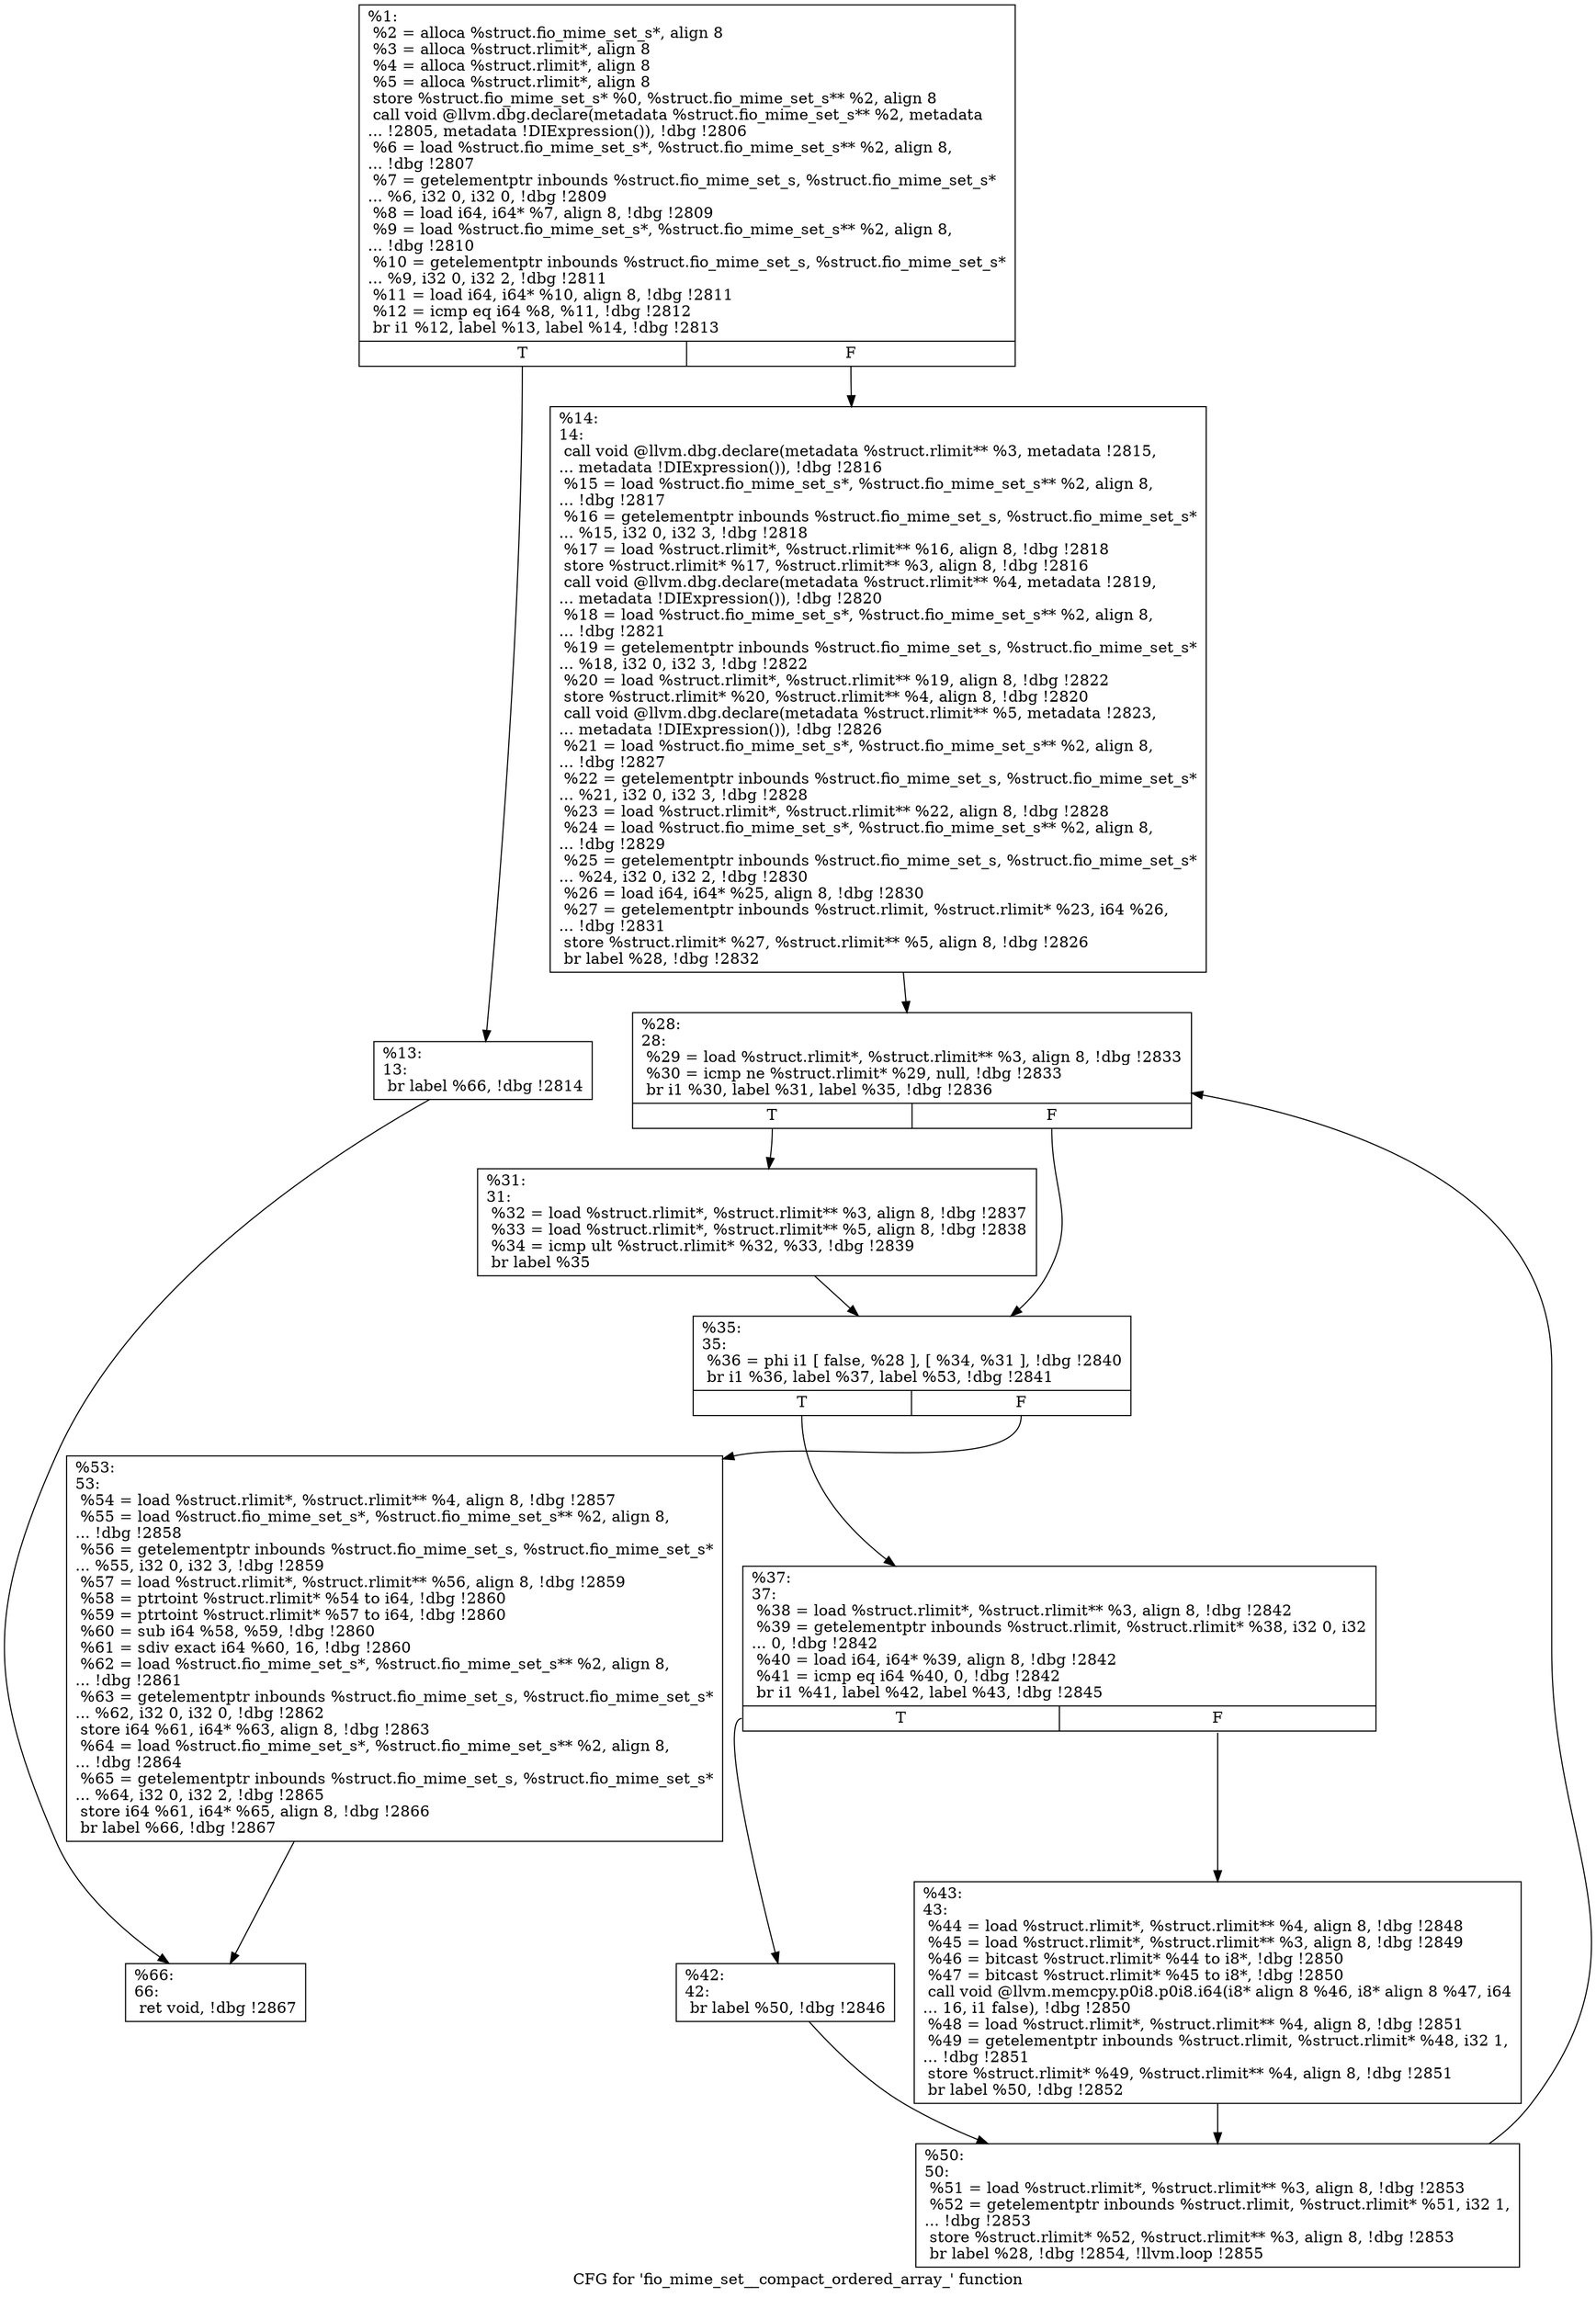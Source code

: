 digraph "CFG for 'fio_mime_set__compact_ordered_array_' function" {
	label="CFG for 'fio_mime_set__compact_ordered_array_' function";

	Node0x5568522f7050 [shape=record,label="{%1:\l  %2 = alloca %struct.fio_mime_set_s*, align 8\l  %3 = alloca %struct.rlimit*, align 8\l  %4 = alloca %struct.rlimit*, align 8\l  %5 = alloca %struct.rlimit*, align 8\l  store %struct.fio_mime_set_s* %0, %struct.fio_mime_set_s** %2, align 8\l  call void @llvm.dbg.declare(metadata %struct.fio_mime_set_s** %2, metadata\l... !2805, metadata !DIExpression()), !dbg !2806\l  %6 = load %struct.fio_mime_set_s*, %struct.fio_mime_set_s** %2, align 8,\l... !dbg !2807\l  %7 = getelementptr inbounds %struct.fio_mime_set_s, %struct.fio_mime_set_s*\l... %6, i32 0, i32 0, !dbg !2809\l  %8 = load i64, i64* %7, align 8, !dbg !2809\l  %9 = load %struct.fio_mime_set_s*, %struct.fio_mime_set_s** %2, align 8,\l... !dbg !2810\l  %10 = getelementptr inbounds %struct.fio_mime_set_s, %struct.fio_mime_set_s*\l... %9, i32 0, i32 2, !dbg !2811\l  %11 = load i64, i64* %10, align 8, !dbg !2811\l  %12 = icmp eq i64 %8, %11, !dbg !2812\l  br i1 %12, label %13, label %14, !dbg !2813\l|{<s0>T|<s1>F}}"];
	Node0x5568522f7050:s0 -> Node0x5568522f81a0;
	Node0x5568522f7050:s1 -> Node0x5568522f81f0;
	Node0x5568522f81a0 [shape=record,label="{%13:\l13:                                               \l  br label %66, !dbg !2814\l}"];
	Node0x5568522f81a0 -> Node0x5568522f84c0;
	Node0x5568522f81f0 [shape=record,label="{%14:\l14:                                               \l  call void @llvm.dbg.declare(metadata %struct.rlimit** %3, metadata !2815,\l... metadata !DIExpression()), !dbg !2816\l  %15 = load %struct.fio_mime_set_s*, %struct.fio_mime_set_s** %2, align 8,\l... !dbg !2817\l  %16 = getelementptr inbounds %struct.fio_mime_set_s, %struct.fio_mime_set_s*\l... %15, i32 0, i32 3, !dbg !2818\l  %17 = load %struct.rlimit*, %struct.rlimit** %16, align 8, !dbg !2818\l  store %struct.rlimit* %17, %struct.rlimit** %3, align 8, !dbg !2816\l  call void @llvm.dbg.declare(metadata %struct.rlimit** %4, metadata !2819,\l... metadata !DIExpression()), !dbg !2820\l  %18 = load %struct.fio_mime_set_s*, %struct.fio_mime_set_s** %2, align 8,\l... !dbg !2821\l  %19 = getelementptr inbounds %struct.fio_mime_set_s, %struct.fio_mime_set_s*\l... %18, i32 0, i32 3, !dbg !2822\l  %20 = load %struct.rlimit*, %struct.rlimit** %19, align 8, !dbg !2822\l  store %struct.rlimit* %20, %struct.rlimit** %4, align 8, !dbg !2820\l  call void @llvm.dbg.declare(metadata %struct.rlimit** %5, metadata !2823,\l... metadata !DIExpression()), !dbg !2826\l  %21 = load %struct.fio_mime_set_s*, %struct.fio_mime_set_s** %2, align 8,\l... !dbg !2827\l  %22 = getelementptr inbounds %struct.fio_mime_set_s, %struct.fio_mime_set_s*\l... %21, i32 0, i32 3, !dbg !2828\l  %23 = load %struct.rlimit*, %struct.rlimit** %22, align 8, !dbg !2828\l  %24 = load %struct.fio_mime_set_s*, %struct.fio_mime_set_s** %2, align 8,\l... !dbg !2829\l  %25 = getelementptr inbounds %struct.fio_mime_set_s, %struct.fio_mime_set_s*\l... %24, i32 0, i32 2, !dbg !2830\l  %26 = load i64, i64* %25, align 8, !dbg !2830\l  %27 = getelementptr inbounds %struct.rlimit, %struct.rlimit* %23, i64 %26,\l... !dbg !2831\l  store %struct.rlimit* %27, %struct.rlimit** %5, align 8, !dbg !2826\l  br label %28, !dbg !2832\l}"];
	Node0x5568522f81f0 -> Node0x5568522f8240;
	Node0x5568522f8240 [shape=record,label="{%28:\l28:                                               \l  %29 = load %struct.rlimit*, %struct.rlimit** %3, align 8, !dbg !2833\l  %30 = icmp ne %struct.rlimit* %29, null, !dbg !2833\l  br i1 %30, label %31, label %35, !dbg !2836\l|{<s0>T|<s1>F}}"];
	Node0x5568522f8240:s0 -> Node0x5568522f8290;
	Node0x5568522f8240:s1 -> Node0x5568522f82e0;
	Node0x5568522f8290 [shape=record,label="{%31:\l31:                                               \l  %32 = load %struct.rlimit*, %struct.rlimit** %3, align 8, !dbg !2837\l  %33 = load %struct.rlimit*, %struct.rlimit** %5, align 8, !dbg !2838\l  %34 = icmp ult %struct.rlimit* %32, %33, !dbg !2839\l  br label %35\l}"];
	Node0x5568522f8290 -> Node0x5568522f82e0;
	Node0x5568522f82e0 [shape=record,label="{%35:\l35:                                               \l  %36 = phi i1 [ false, %28 ], [ %34, %31 ], !dbg !2840\l  br i1 %36, label %37, label %53, !dbg !2841\l|{<s0>T|<s1>F}}"];
	Node0x5568522f82e0:s0 -> Node0x5568522f8330;
	Node0x5568522f82e0:s1 -> Node0x5568522f8470;
	Node0x5568522f8330 [shape=record,label="{%37:\l37:                                               \l  %38 = load %struct.rlimit*, %struct.rlimit** %3, align 8, !dbg !2842\l  %39 = getelementptr inbounds %struct.rlimit, %struct.rlimit* %38, i32 0, i32\l... 0, !dbg !2842\l  %40 = load i64, i64* %39, align 8, !dbg !2842\l  %41 = icmp eq i64 %40, 0, !dbg !2842\l  br i1 %41, label %42, label %43, !dbg !2845\l|{<s0>T|<s1>F}}"];
	Node0x5568522f8330:s0 -> Node0x5568522f8380;
	Node0x5568522f8330:s1 -> Node0x5568522f83d0;
	Node0x5568522f8380 [shape=record,label="{%42:\l42:                                               \l  br label %50, !dbg !2846\l}"];
	Node0x5568522f8380 -> Node0x5568522f8420;
	Node0x5568522f83d0 [shape=record,label="{%43:\l43:                                               \l  %44 = load %struct.rlimit*, %struct.rlimit** %4, align 8, !dbg !2848\l  %45 = load %struct.rlimit*, %struct.rlimit** %3, align 8, !dbg !2849\l  %46 = bitcast %struct.rlimit* %44 to i8*, !dbg !2850\l  %47 = bitcast %struct.rlimit* %45 to i8*, !dbg !2850\l  call void @llvm.memcpy.p0i8.p0i8.i64(i8* align 8 %46, i8* align 8 %47, i64\l... 16, i1 false), !dbg !2850\l  %48 = load %struct.rlimit*, %struct.rlimit** %4, align 8, !dbg !2851\l  %49 = getelementptr inbounds %struct.rlimit, %struct.rlimit* %48, i32 1,\l... !dbg !2851\l  store %struct.rlimit* %49, %struct.rlimit** %4, align 8, !dbg !2851\l  br label %50, !dbg !2852\l}"];
	Node0x5568522f83d0 -> Node0x5568522f8420;
	Node0x5568522f8420 [shape=record,label="{%50:\l50:                                               \l  %51 = load %struct.rlimit*, %struct.rlimit** %3, align 8, !dbg !2853\l  %52 = getelementptr inbounds %struct.rlimit, %struct.rlimit* %51, i32 1,\l... !dbg !2853\l  store %struct.rlimit* %52, %struct.rlimit** %3, align 8, !dbg !2853\l  br label %28, !dbg !2854, !llvm.loop !2855\l}"];
	Node0x5568522f8420 -> Node0x5568522f8240;
	Node0x5568522f8470 [shape=record,label="{%53:\l53:                                               \l  %54 = load %struct.rlimit*, %struct.rlimit** %4, align 8, !dbg !2857\l  %55 = load %struct.fio_mime_set_s*, %struct.fio_mime_set_s** %2, align 8,\l... !dbg !2858\l  %56 = getelementptr inbounds %struct.fio_mime_set_s, %struct.fio_mime_set_s*\l... %55, i32 0, i32 3, !dbg !2859\l  %57 = load %struct.rlimit*, %struct.rlimit** %56, align 8, !dbg !2859\l  %58 = ptrtoint %struct.rlimit* %54 to i64, !dbg !2860\l  %59 = ptrtoint %struct.rlimit* %57 to i64, !dbg !2860\l  %60 = sub i64 %58, %59, !dbg !2860\l  %61 = sdiv exact i64 %60, 16, !dbg !2860\l  %62 = load %struct.fio_mime_set_s*, %struct.fio_mime_set_s** %2, align 8,\l... !dbg !2861\l  %63 = getelementptr inbounds %struct.fio_mime_set_s, %struct.fio_mime_set_s*\l... %62, i32 0, i32 0, !dbg !2862\l  store i64 %61, i64* %63, align 8, !dbg !2863\l  %64 = load %struct.fio_mime_set_s*, %struct.fio_mime_set_s** %2, align 8,\l... !dbg !2864\l  %65 = getelementptr inbounds %struct.fio_mime_set_s, %struct.fio_mime_set_s*\l... %64, i32 0, i32 2, !dbg !2865\l  store i64 %61, i64* %65, align 8, !dbg !2866\l  br label %66, !dbg !2867\l}"];
	Node0x5568522f8470 -> Node0x5568522f84c0;
	Node0x5568522f84c0 [shape=record,label="{%66:\l66:                                               \l  ret void, !dbg !2867\l}"];
}
